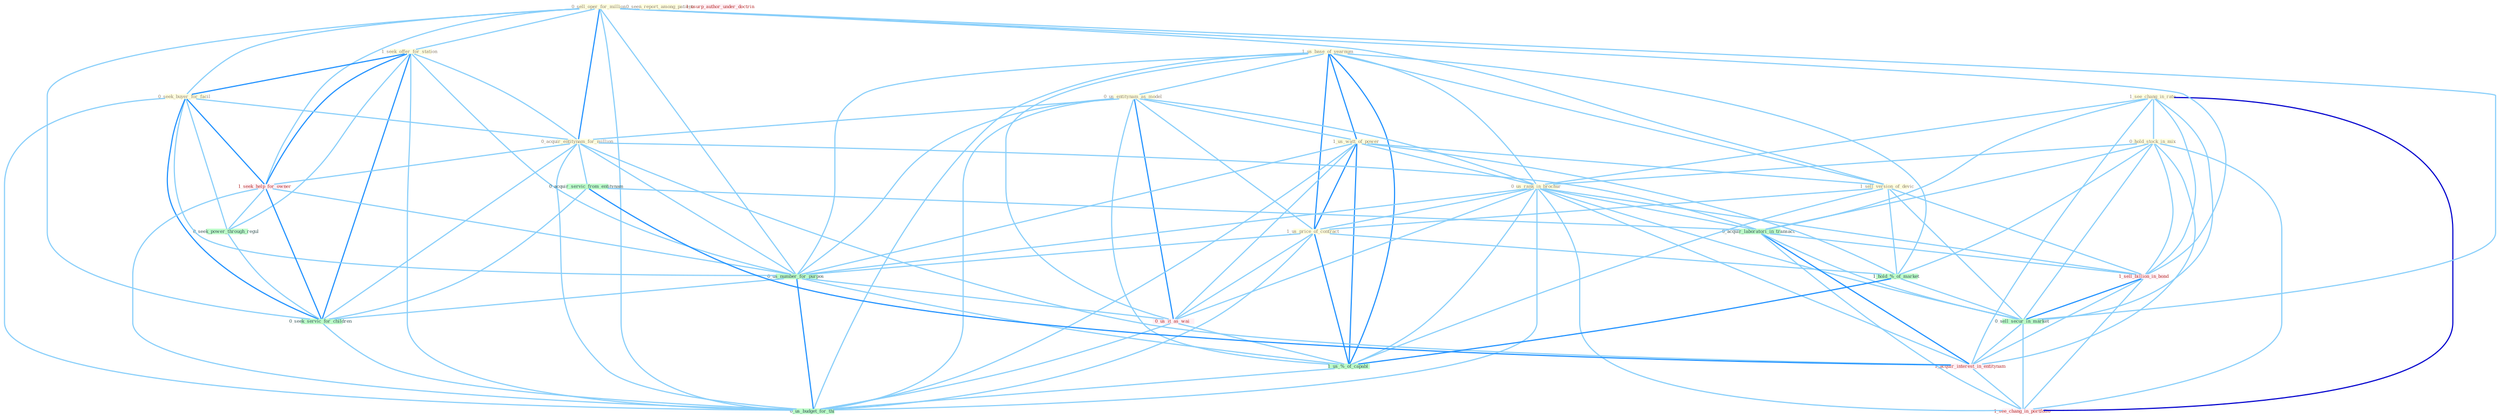 Graph G{ 
    node
    [shape=polygon,style=filled,width=.5,height=.06,color="#BDFCC9",fixedsize=true,fontsize=4,
    fontcolor="#2f4f4f"];
    {node
    [color="#ffffe0", fontcolor="#8b7d6b"] "1_see_chang_in_rate " "1_us_base_of_yearnum " "0_us_entitynam_as_model " "0_sell_oper_for_million " "0_hold_stock_in_mix " "1_us_watt_of_power " "0_seen_report_among_patient " "0_us_rank_in_brochur " "1_seek_offer_for_station " "1_sell_version_of_devic " "0_seek_buyer_for_facil " "0_acquir_entitynam_for_million " "1_us_price_of_contract "}
{node [color="#fff0f5", fontcolor="#b22222"] "1_seek_help_for_owner " "1_sell_billion_in_bond " "0_us_it_as_wai " "1_usurp_author_under_doctrin " "1_acquir_interest_in_entitynam " "1_see_chang_in_portfolio "}
edge [color="#B0E2FF"];

	"1_see_chang_in_rate " -- "0_hold_stock_in_mix " [w="1", color="#87cefa" ];
	"1_see_chang_in_rate " -- "0_us_rank_in_brochur " [w="1", color="#87cefa" ];
	"1_see_chang_in_rate " -- "0_acquir_laboratori_in_transact " [w="1", color="#87cefa" ];
	"1_see_chang_in_rate " -- "1_sell_billion_in_bond " [w="1", color="#87cefa" ];
	"1_see_chang_in_rate " -- "0_sell_secur_in_market " [w="1", color="#87cefa" ];
	"1_see_chang_in_rate " -- "1_acquir_interest_in_entitynam " [w="1", color="#87cefa" ];
	"1_see_chang_in_rate " -- "1_see_chang_in_portfolio " [w="3", color="#0000cd" , len=0.6];
	"1_us_base_of_yearnum " -- "0_us_entitynam_as_model " [w="1", color="#87cefa" ];
	"1_us_base_of_yearnum " -- "1_us_watt_of_power " [w="2", color="#1e90ff" , len=0.8];
	"1_us_base_of_yearnum " -- "0_us_rank_in_brochur " [w="1", color="#87cefa" ];
	"1_us_base_of_yearnum " -- "1_sell_version_of_devic " [w="1", color="#87cefa" ];
	"1_us_base_of_yearnum " -- "1_us_price_of_contract " [w="2", color="#1e90ff" , len=0.8];
	"1_us_base_of_yearnum " -- "1_hold_%_of_market " [w="1", color="#87cefa" ];
	"1_us_base_of_yearnum " -- "0_us_number_for_purpos " [w="1", color="#87cefa" ];
	"1_us_base_of_yearnum " -- "0_us_it_as_wai " [w="1", color="#87cefa" ];
	"1_us_base_of_yearnum " -- "1_us_%_of_capabl " [w="2", color="#1e90ff" , len=0.8];
	"1_us_base_of_yearnum " -- "0_us_budget_for_thi " [w="1", color="#87cefa" ];
	"0_us_entitynam_as_model " -- "1_us_watt_of_power " [w="1", color="#87cefa" ];
	"0_us_entitynam_as_model " -- "0_us_rank_in_brochur " [w="1", color="#87cefa" ];
	"0_us_entitynam_as_model " -- "0_acquir_entitynam_for_million " [w="1", color="#87cefa" ];
	"0_us_entitynam_as_model " -- "1_us_price_of_contract " [w="1", color="#87cefa" ];
	"0_us_entitynam_as_model " -- "0_us_number_for_purpos " [w="1", color="#87cefa" ];
	"0_us_entitynam_as_model " -- "0_us_it_as_wai " [w="2", color="#1e90ff" , len=0.8];
	"0_us_entitynam_as_model " -- "1_us_%_of_capabl " [w="1", color="#87cefa" ];
	"0_us_entitynam_as_model " -- "0_us_budget_for_thi " [w="1", color="#87cefa" ];
	"0_sell_oper_for_million " -- "1_seek_offer_for_station " [w="1", color="#87cefa" ];
	"0_sell_oper_for_million " -- "1_sell_version_of_devic " [w="1", color="#87cefa" ];
	"0_sell_oper_for_million " -- "0_seek_buyer_for_facil " [w="1", color="#87cefa" ];
	"0_sell_oper_for_million " -- "0_acquir_entitynam_for_million " [w="2", color="#1e90ff" , len=0.8];
	"0_sell_oper_for_million " -- "1_seek_help_for_owner " [w="1", color="#87cefa" ];
	"0_sell_oper_for_million " -- "0_us_number_for_purpos " [w="1", color="#87cefa" ];
	"0_sell_oper_for_million " -- "1_sell_billion_in_bond " [w="1", color="#87cefa" ];
	"0_sell_oper_for_million " -- "0_sell_secur_in_market " [w="1", color="#87cefa" ];
	"0_sell_oper_for_million " -- "0_seek_servic_for_children " [w="1", color="#87cefa" ];
	"0_sell_oper_for_million " -- "0_us_budget_for_thi " [w="1", color="#87cefa" ];
	"0_hold_stock_in_mix " -- "0_us_rank_in_brochur " [w="1", color="#87cefa" ];
	"0_hold_stock_in_mix " -- "1_hold_%_of_market " [w="1", color="#87cefa" ];
	"0_hold_stock_in_mix " -- "0_acquir_laboratori_in_transact " [w="1", color="#87cefa" ];
	"0_hold_stock_in_mix " -- "1_sell_billion_in_bond " [w="1", color="#87cefa" ];
	"0_hold_stock_in_mix " -- "0_sell_secur_in_market " [w="1", color="#87cefa" ];
	"0_hold_stock_in_mix " -- "1_acquir_interest_in_entitynam " [w="1", color="#87cefa" ];
	"0_hold_stock_in_mix " -- "1_see_chang_in_portfolio " [w="1", color="#87cefa" ];
	"1_us_watt_of_power " -- "0_us_rank_in_brochur " [w="1", color="#87cefa" ];
	"1_us_watt_of_power " -- "1_sell_version_of_devic " [w="1", color="#87cefa" ];
	"1_us_watt_of_power " -- "1_us_price_of_contract " [w="2", color="#1e90ff" , len=0.8];
	"1_us_watt_of_power " -- "1_hold_%_of_market " [w="1", color="#87cefa" ];
	"1_us_watt_of_power " -- "0_us_number_for_purpos " [w="1", color="#87cefa" ];
	"1_us_watt_of_power " -- "0_us_it_as_wai " [w="1", color="#87cefa" ];
	"1_us_watt_of_power " -- "1_us_%_of_capabl " [w="2", color="#1e90ff" , len=0.8];
	"1_us_watt_of_power " -- "0_us_budget_for_thi " [w="1", color="#87cefa" ];
	"0_us_rank_in_brochur " -- "1_us_price_of_contract " [w="1", color="#87cefa" ];
	"0_us_rank_in_brochur " -- "0_us_number_for_purpos " [w="1", color="#87cefa" ];
	"0_us_rank_in_brochur " -- "0_acquir_laboratori_in_transact " [w="1", color="#87cefa" ];
	"0_us_rank_in_brochur " -- "1_sell_billion_in_bond " [w="1", color="#87cefa" ];
	"0_us_rank_in_brochur " -- "0_us_it_as_wai " [w="1", color="#87cefa" ];
	"0_us_rank_in_brochur " -- "1_us_%_of_capabl " [w="1", color="#87cefa" ];
	"0_us_rank_in_brochur " -- "0_sell_secur_in_market " [w="1", color="#87cefa" ];
	"0_us_rank_in_brochur " -- "1_acquir_interest_in_entitynam " [w="1", color="#87cefa" ];
	"0_us_rank_in_brochur " -- "1_see_chang_in_portfolio " [w="1", color="#87cefa" ];
	"0_us_rank_in_brochur " -- "0_us_budget_for_thi " [w="1", color="#87cefa" ];
	"1_seek_offer_for_station " -- "0_seek_buyer_for_facil " [w="2", color="#1e90ff" , len=0.8];
	"1_seek_offer_for_station " -- "0_acquir_entitynam_for_million " [w="1", color="#87cefa" ];
	"1_seek_offer_for_station " -- "1_seek_help_for_owner " [w="2", color="#1e90ff" , len=0.8];
	"1_seek_offer_for_station " -- "0_seek_power_through_regul " [w="1", color="#87cefa" ];
	"1_seek_offer_for_station " -- "0_us_number_for_purpos " [w="1", color="#87cefa" ];
	"1_seek_offer_for_station " -- "0_seek_servic_for_children " [w="2", color="#1e90ff" , len=0.8];
	"1_seek_offer_for_station " -- "0_us_budget_for_thi " [w="1", color="#87cefa" ];
	"1_sell_version_of_devic " -- "1_us_price_of_contract " [w="1", color="#87cefa" ];
	"1_sell_version_of_devic " -- "1_hold_%_of_market " [w="1", color="#87cefa" ];
	"1_sell_version_of_devic " -- "1_sell_billion_in_bond " [w="1", color="#87cefa" ];
	"1_sell_version_of_devic " -- "1_us_%_of_capabl " [w="1", color="#87cefa" ];
	"1_sell_version_of_devic " -- "0_sell_secur_in_market " [w="1", color="#87cefa" ];
	"0_seek_buyer_for_facil " -- "0_acquir_entitynam_for_million " [w="1", color="#87cefa" ];
	"0_seek_buyer_for_facil " -- "1_seek_help_for_owner " [w="2", color="#1e90ff" , len=0.8];
	"0_seek_buyer_for_facil " -- "0_seek_power_through_regul " [w="1", color="#87cefa" ];
	"0_seek_buyer_for_facil " -- "0_us_number_for_purpos " [w="1", color="#87cefa" ];
	"0_seek_buyer_for_facil " -- "0_seek_servic_for_children " [w="2", color="#1e90ff" , len=0.8];
	"0_seek_buyer_for_facil " -- "0_us_budget_for_thi " [w="1", color="#87cefa" ];
	"0_acquir_entitynam_for_million " -- "1_seek_help_for_owner " [w="1", color="#87cefa" ];
	"0_acquir_entitynam_for_million " -- "0_acquir_servic_from_entitynam " [w="1", color="#87cefa" ];
	"0_acquir_entitynam_for_million " -- "0_us_number_for_purpos " [w="1", color="#87cefa" ];
	"0_acquir_entitynam_for_million " -- "0_acquir_laboratori_in_transact " [w="1", color="#87cefa" ];
	"0_acquir_entitynam_for_million " -- "1_acquir_interest_in_entitynam " [w="1", color="#87cefa" ];
	"0_acquir_entitynam_for_million " -- "0_seek_servic_for_children " [w="1", color="#87cefa" ];
	"0_acquir_entitynam_for_million " -- "0_us_budget_for_thi " [w="1", color="#87cefa" ];
	"1_us_price_of_contract " -- "1_hold_%_of_market " [w="1", color="#87cefa" ];
	"1_us_price_of_contract " -- "0_us_number_for_purpos " [w="1", color="#87cefa" ];
	"1_us_price_of_contract " -- "0_us_it_as_wai " [w="1", color="#87cefa" ];
	"1_us_price_of_contract " -- "1_us_%_of_capabl " [w="2", color="#1e90ff" , len=0.8];
	"1_us_price_of_contract " -- "0_us_budget_for_thi " [w="1", color="#87cefa" ];
	"1_seek_help_for_owner " -- "0_seek_power_through_regul " [w="1", color="#87cefa" ];
	"1_seek_help_for_owner " -- "0_us_number_for_purpos " [w="1", color="#87cefa" ];
	"1_seek_help_for_owner " -- "0_seek_servic_for_children " [w="2", color="#1e90ff" , len=0.8];
	"1_seek_help_for_owner " -- "0_us_budget_for_thi " [w="1", color="#87cefa" ];
	"0_acquir_servic_from_entitynam " -- "0_acquir_laboratori_in_transact " [w="1", color="#87cefa" ];
	"0_acquir_servic_from_entitynam " -- "1_acquir_interest_in_entitynam " [w="2", color="#1e90ff" , len=0.8];
	"0_acquir_servic_from_entitynam " -- "0_seek_servic_for_children " [w="1", color="#87cefa" ];
	"1_hold_%_of_market " -- "1_us_%_of_capabl " [w="2", color="#1e90ff" , len=0.8];
	"1_hold_%_of_market " -- "0_sell_secur_in_market " [w="1", color="#87cefa" ];
	"0_seek_power_through_regul " -- "0_seek_servic_for_children " [w="1", color="#87cefa" ];
	"0_us_number_for_purpos " -- "0_us_it_as_wai " [w="1", color="#87cefa" ];
	"0_us_number_for_purpos " -- "1_us_%_of_capabl " [w="1", color="#87cefa" ];
	"0_us_number_for_purpos " -- "0_seek_servic_for_children " [w="1", color="#87cefa" ];
	"0_us_number_for_purpos " -- "0_us_budget_for_thi " [w="2", color="#1e90ff" , len=0.8];
	"0_acquir_laboratori_in_transact " -- "1_sell_billion_in_bond " [w="1", color="#87cefa" ];
	"0_acquir_laboratori_in_transact " -- "0_sell_secur_in_market " [w="1", color="#87cefa" ];
	"0_acquir_laboratori_in_transact " -- "1_acquir_interest_in_entitynam " [w="2", color="#1e90ff" , len=0.8];
	"0_acquir_laboratori_in_transact " -- "1_see_chang_in_portfolio " [w="1", color="#87cefa" ];
	"1_sell_billion_in_bond " -- "0_sell_secur_in_market " [w="2", color="#1e90ff" , len=0.8];
	"1_sell_billion_in_bond " -- "1_acquir_interest_in_entitynam " [w="1", color="#87cefa" ];
	"1_sell_billion_in_bond " -- "1_see_chang_in_portfolio " [w="1", color="#87cefa" ];
	"0_us_it_as_wai " -- "1_us_%_of_capabl " [w="1", color="#87cefa" ];
	"0_us_it_as_wai " -- "0_us_budget_for_thi " [w="1", color="#87cefa" ];
	"1_us_%_of_capabl " -- "0_us_budget_for_thi " [w="1", color="#87cefa" ];
	"0_sell_secur_in_market " -- "1_acquir_interest_in_entitynam " [w="1", color="#87cefa" ];
	"0_sell_secur_in_market " -- "1_see_chang_in_portfolio " [w="1", color="#87cefa" ];
	"1_acquir_interest_in_entitynam " -- "1_see_chang_in_portfolio " [w="1", color="#87cefa" ];
	"0_seek_servic_for_children " -- "0_us_budget_for_thi " [w="1", color="#87cefa" ];
}